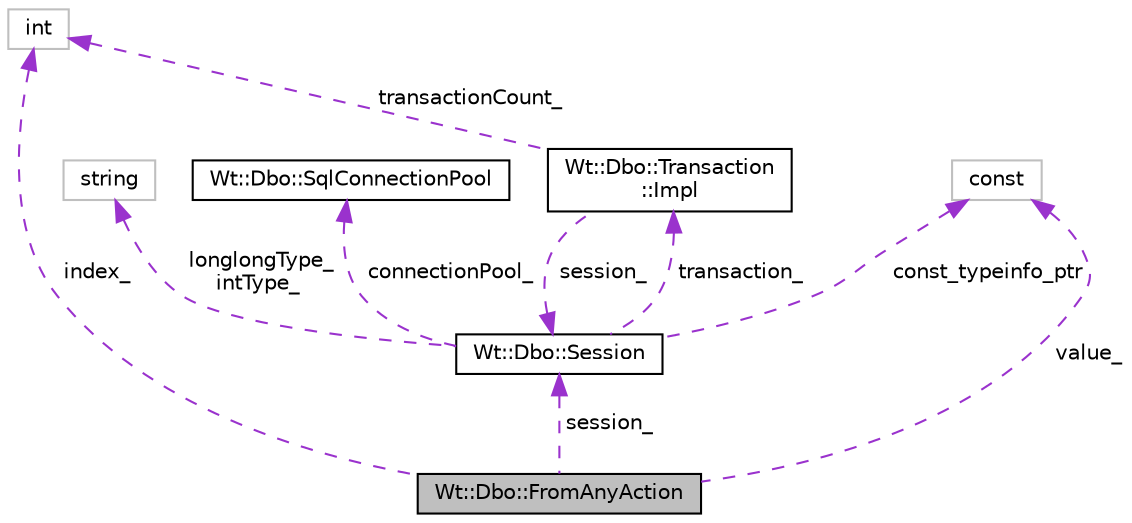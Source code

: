 digraph "Wt::Dbo::FromAnyAction"
{
 // LATEX_PDF_SIZE
  edge [fontname="Helvetica",fontsize="10",labelfontname="Helvetica",labelfontsize="10"];
  node [fontname="Helvetica",fontsize="10",shape=record];
  Node1 [label="Wt::Dbo::FromAnyAction",height=0.2,width=0.4,color="black", fillcolor="grey75", style="filled", fontcolor="black",tooltip=" "];
  Node2 -> Node1 [dir="back",color="darkorchid3",fontsize="10",style="dashed",label=" index_" ,fontname="Helvetica"];
  Node2 [label="int",height=0.2,width=0.4,color="grey75", fillcolor="white", style="filled",tooltip=" "];
  Node3 -> Node1 [dir="back",color="darkorchid3",fontsize="10",style="dashed",label=" session_" ,fontname="Helvetica"];
  Node3 [label="Wt::Dbo::Session",height=0.2,width=0.4,color="black", fillcolor="white", style="filled",URL="$classWt_1_1Dbo_1_1Session.html",tooltip="A database session."];
  Node4 -> Node3 [dir="back",color="darkorchid3",fontsize="10",style="dashed",label=" transaction_" ,fontname="Helvetica"];
  Node4 [label="Wt::Dbo::Transaction\l::Impl",height=0.2,width=0.4,color="black", fillcolor="white", style="filled",URL="$structWt_1_1Dbo_1_1Transaction_1_1Impl.html",tooltip=" "];
  Node2 -> Node4 [dir="back",color="darkorchid3",fontsize="10",style="dashed",label=" transactionCount_" ,fontname="Helvetica"];
  Node3 -> Node4 [dir="back",color="darkorchid3",fontsize="10",style="dashed",label=" session_" ,fontname="Helvetica"];
  Node5 -> Node3 [dir="back",color="darkorchid3",fontsize="10",style="dashed",label=" longlongType_\nintType_" ,fontname="Helvetica"];
  Node5 [label="string",height=0.2,width=0.4,color="grey75", fillcolor="white", style="filled",tooltip=" "];
  Node6 -> Node3 [dir="back",color="darkorchid3",fontsize="10",style="dashed",label=" const_typeinfo_ptr" ,fontname="Helvetica"];
  Node6 [label="const",height=0.2,width=0.4,color="grey75", fillcolor="white", style="filled",tooltip=" "];
  Node7 -> Node3 [dir="back",color="darkorchid3",fontsize="10",style="dashed",label=" connectionPool_" ,fontname="Helvetica"];
  Node7 [label="Wt::Dbo::SqlConnectionPool",height=0.2,width=0.4,color="black", fillcolor="white", style="filled",URL="$classWt_1_1Dbo_1_1SqlConnectionPool.html",tooltip="Abstract base class for a SQL connection pool."];
  Node6 -> Node1 [dir="back",color="darkorchid3",fontsize="10",style="dashed",label=" value_" ,fontname="Helvetica"];
}
